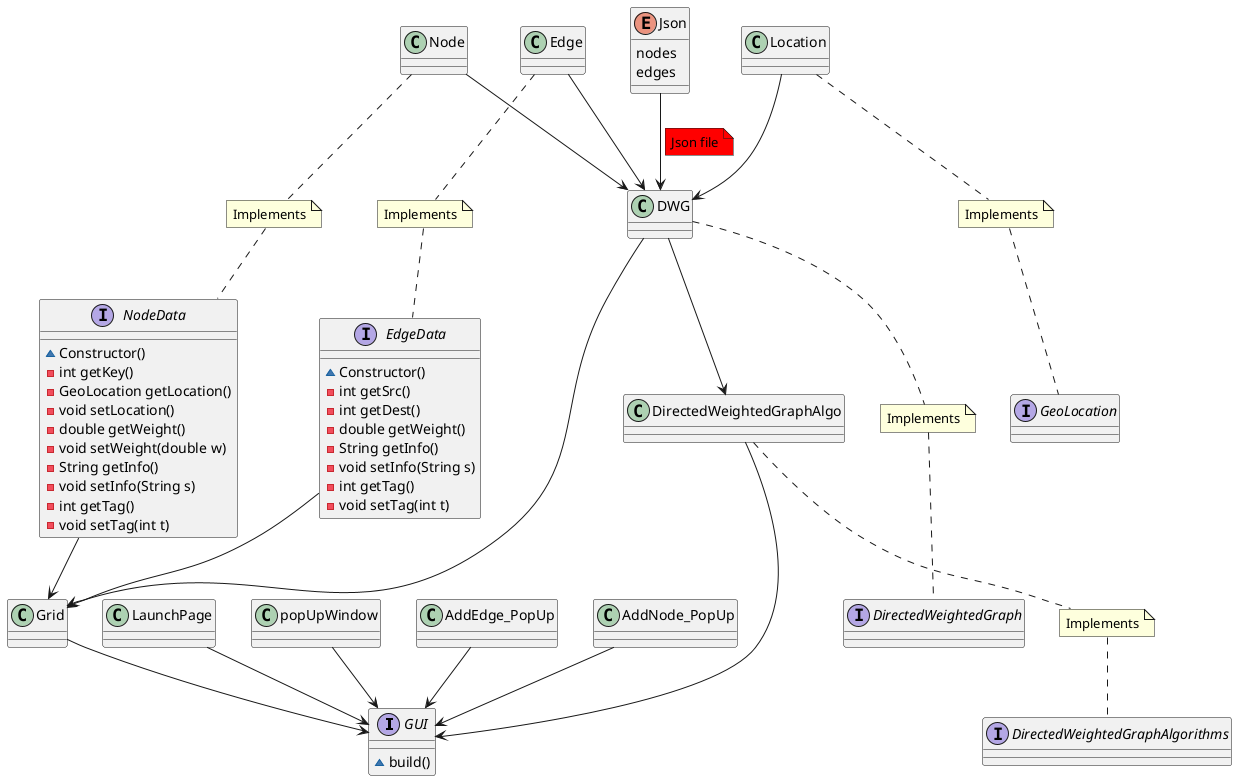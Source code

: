 @startuml
'https://plantuml.com/class-diagram


interface GUI {
~build()
}
interface NodeData {
    ~Constructor()
    -int getKey()
    -GeoLocation getLocation()
    -void setLocation()
    -double getWeight()
    -void setWeight(double w)
    -String getInfo()
    -void setInfo(String s)
    -int getTag()
    -void setTag(int t)
}
interface EdgeData {
    ~Constructor()
    -int getSrc()
    -int getDest()
    -double getWeight()
    -String getInfo()
    -void setInfo(String s)
    -int getTag()
    -void setTag(int t)

}
interface DirectedWeightedGraph {}
interface DirectedWeightedGraphAlgorithms {}
interface GeoLocation {}

enum Json {
    nodes
    edges
}



class DWG {}
class Edge {}
class Node {}
class Grid {}
class LaunchPage {}
class Location {}
class popUpWindow {}
class AddEdge_PopUp {}
class AddNode_PopUp {}

note "Implements" as N1
note "Implements" as N2
note "Implements" as N3
note "Implements" as N4
note "Implements" as N5

DWG .. N1
Edge .. N2
Node .. N3
Location .. N4
DirectedWeightedGraphAlgo .. N5

N1 .. DirectedWeightedGraph
N2 .. EdgeData
N3 .. NodeData
N4 .. GeoLocation
N5 .. DirectedWeightedGraphAlgorithms

Json --> DWG
note on link #red: Json file
Node --> DWG
Edge --> DWG
Location --> DWG


DWG --> DirectedWeightedGraphAlgo
EdgeData --> Grid
NodeData --> Grid
DWG --> Grid

Grid --> GUI
AddEdge_PopUp --> GUI
AddNode_PopUp --> GUI
popUpWindow --> GUI
DirectedWeightedGraphAlgo --> GUI
LaunchPage --> GUI




@enduml